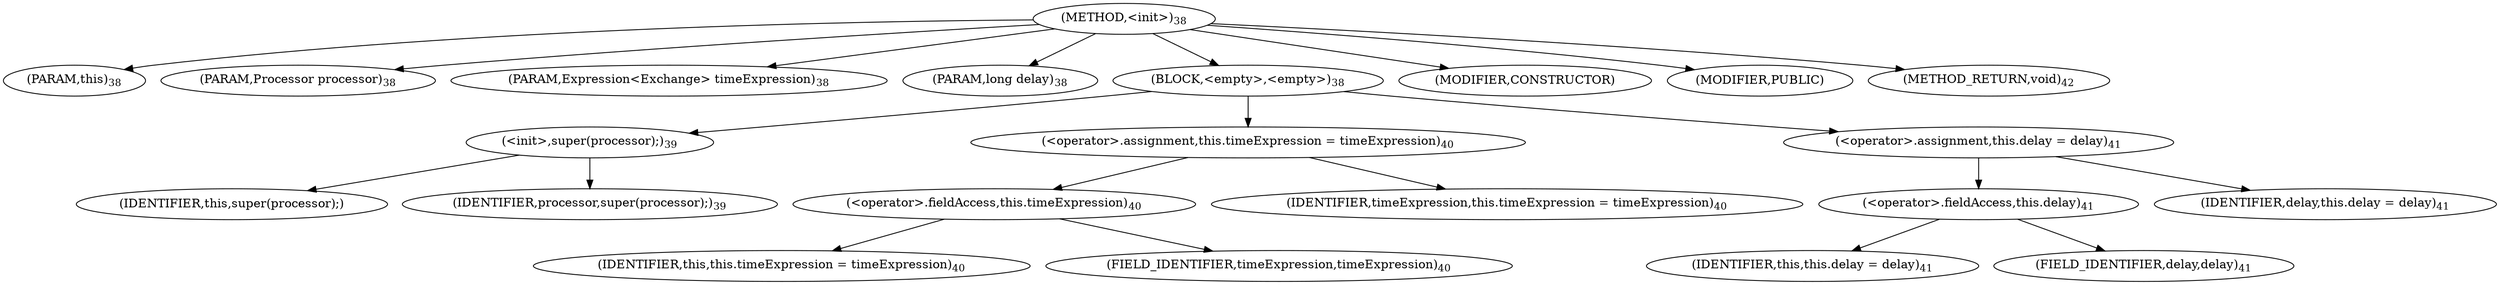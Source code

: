 digraph "&lt;init&gt;" {  
"27" [label = <(METHOD,&lt;init&gt;)<SUB>38</SUB>> ]
"4" [label = <(PARAM,this)<SUB>38</SUB>> ]
"28" [label = <(PARAM,Processor processor)<SUB>38</SUB>> ]
"29" [label = <(PARAM,Expression&lt;Exchange&gt; timeExpression)<SUB>38</SUB>> ]
"30" [label = <(PARAM,long delay)<SUB>38</SUB>> ]
"31" [label = <(BLOCK,&lt;empty&gt;,&lt;empty&gt;)<SUB>38</SUB>> ]
"32" [label = <(&lt;init&gt;,super(processor);)<SUB>39</SUB>> ]
"3" [label = <(IDENTIFIER,this,super(processor);)> ]
"33" [label = <(IDENTIFIER,processor,super(processor);)<SUB>39</SUB>> ]
"34" [label = <(&lt;operator&gt;.assignment,this.timeExpression = timeExpression)<SUB>40</SUB>> ]
"35" [label = <(&lt;operator&gt;.fieldAccess,this.timeExpression)<SUB>40</SUB>> ]
"5" [label = <(IDENTIFIER,this,this.timeExpression = timeExpression)<SUB>40</SUB>> ]
"36" [label = <(FIELD_IDENTIFIER,timeExpression,timeExpression)<SUB>40</SUB>> ]
"37" [label = <(IDENTIFIER,timeExpression,this.timeExpression = timeExpression)<SUB>40</SUB>> ]
"38" [label = <(&lt;operator&gt;.assignment,this.delay = delay)<SUB>41</SUB>> ]
"39" [label = <(&lt;operator&gt;.fieldAccess,this.delay)<SUB>41</SUB>> ]
"6" [label = <(IDENTIFIER,this,this.delay = delay)<SUB>41</SUB>> ]
"40" [label = <(FIELD_IDENTIFIER,delay,delay)<SUB>41</SUB>> ]
"41" [label = <(IDENTIFIER,delay,this.delay = delay)<SUB>41</SUB>> ]
"42" [label = <(MODIFIER,CONSTRUCTOR)> ]
"43" [label = <(MODIFIER,PUBLIC)> ]
"44" [label = <(METHOD_RETURN,void)<SUB>42</SUB>> ]
  "27" -> "4" 
  "27" -> "28" 
  "27" -> "29" 
  "27" -> "30" 
  "27" -> "31" 
  "27" -> "42" 
  "27" -> "43" 
  "27" -> "44" 
  "31" -> "32" 
  "31" -> "34" 
  "31" -> "38" 
  "32" -> "3" 
  "32" -> "33" 
  "34" -> "35" 
  "34" -> "37" 
  "35" -> "5" 
  "35" -> "36" 
  "38" -> "39" 
  "38" -> "41" 
  "39" -> "6" 
  "39" -> "40" 
}
